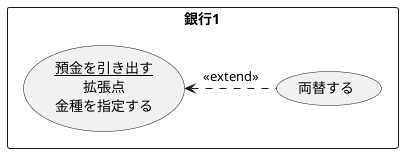 @startuml ユースケース図
rectangle 銀行1 {
    usecase 両替する
    usecase (<u>預金を引き出す</u>\n拡張点\n金種を指定する) as input
}
input <. 両替する : <<extend>>
@enduml